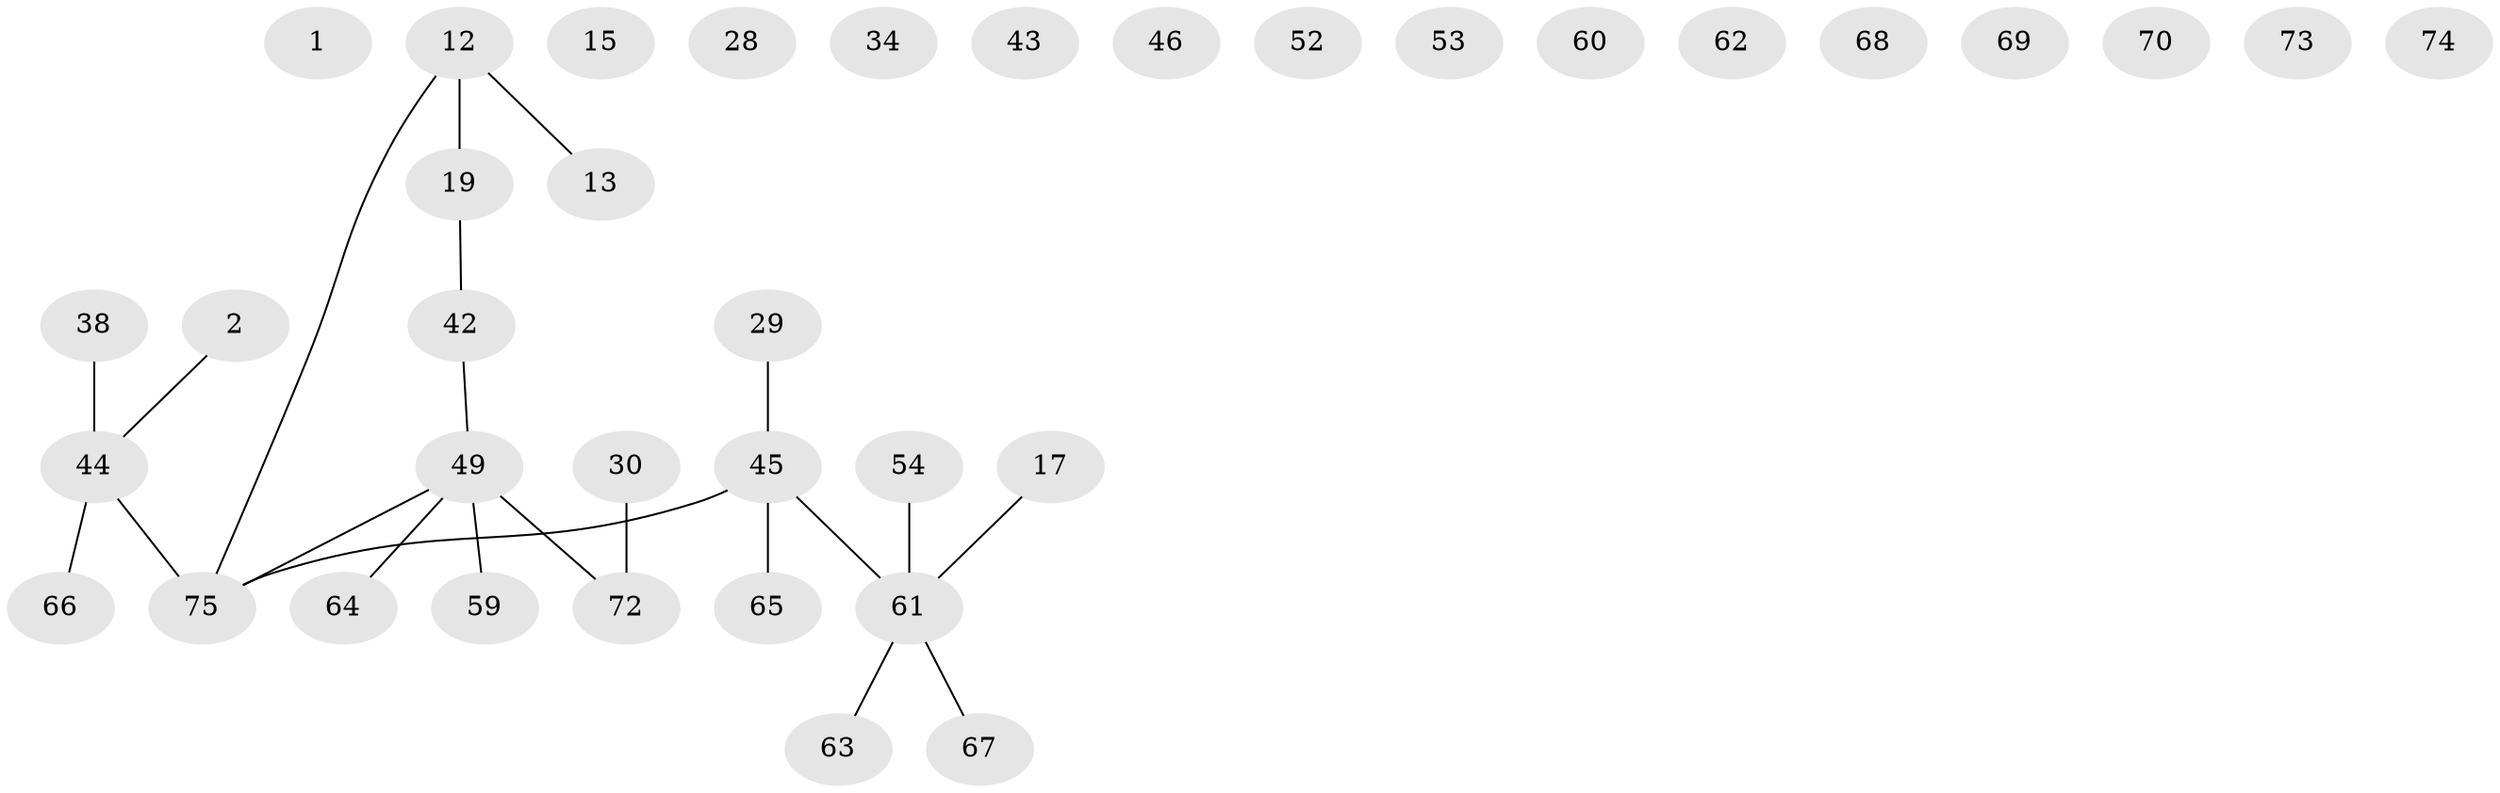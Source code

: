 // original degree distribution, {0: 0.14666666666666667, 1: 0.36, 5: 0.02666666666666667, 3: 0.14666666666666667, 4: 0.06666666666666667, 2: 0.25333333333333335}
// Generated by graph-tools (version 1.1) at 2025/40/03/09/25 04:40:03]
// undirected, 37 vertices, 22 edges
graph export_dot {
graph [start="1"]
  node [color=gray90,style=filled];
  1;
  2;
  12;
  13;
  15;
  17;
  19 [super="+14"];
  28;
  29;
  30;
  34 [super="+24"];
  38 [super="+31"];
  42 [super="+23"];
  43;
  44 [super="+35+37+39"];
  45 [super="+25+36"];
  46;
  49 [super="+6+5"];
  52 [super="+3"];
  53;
  54;
  59;
  60;
  61 [super="+18+33+7+20"];
  62 [super="+55"];
  63 [super="+26"];
  64 [super="+32"];
  65 [super="+27"];
  66 [super="+50"];
  67;
  68 [super="+57"];
  69;
  70;
  72 [super="+58"];
  73;
  74;
  75 [super="+71"];
  2 -- 44;
  12 -- 13;
  12 -- 19 [weight=2];
  12 -- 75;
  17 -- 61;
  19 -- 42;
  29 -- 45;
  30 -- 72;
  38 -- 44 [weight=2];
  42 -- 49;
  44 -- 66;
  44 -- 75;
  45 -- 65;
  45 -- 61 [weight=2];
  45 -- 75;
  49 -- 72 [weight=2];
  49 -- 75;
  49 -- 59;
  49 -- 64;
  54 -- 61;
  61 -- 67;
  61 -- 63;
}
